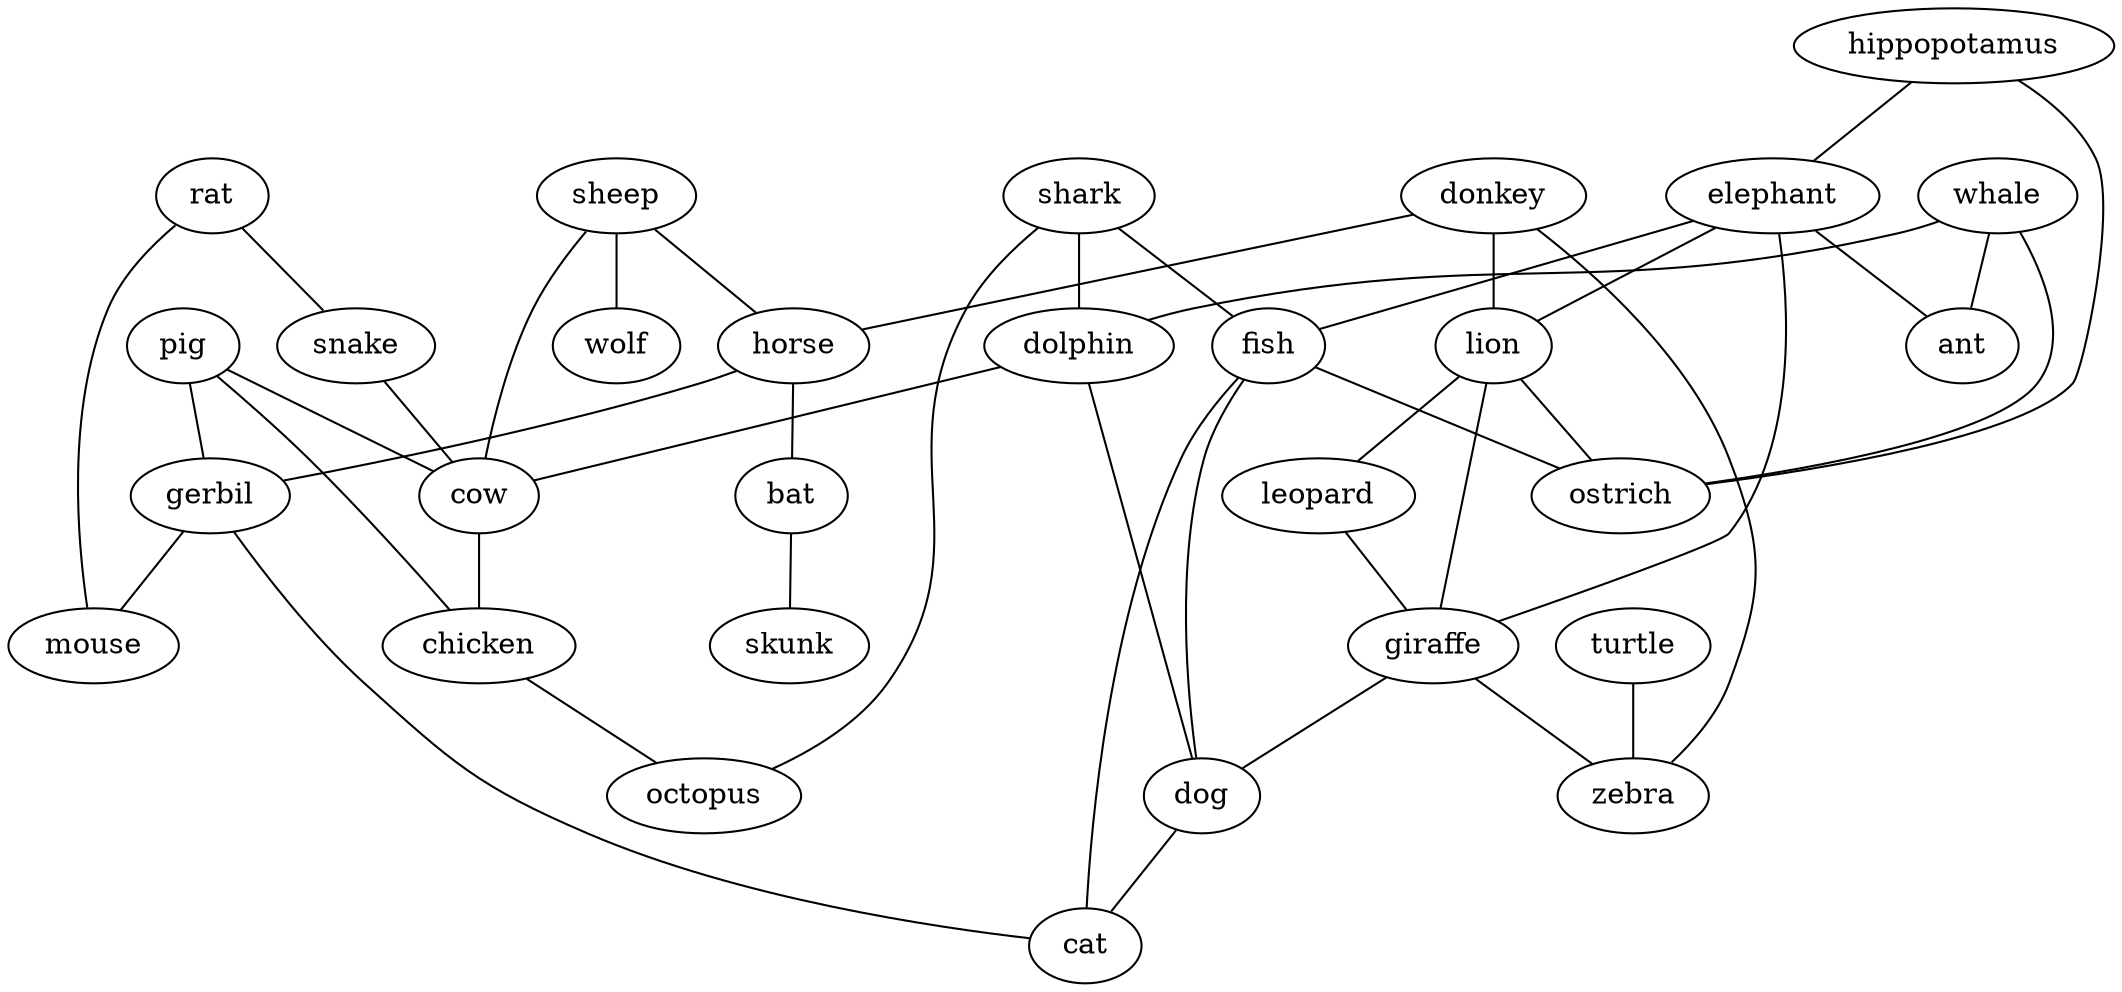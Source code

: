 strict graph  {
	donkey -- horse	 [weight=1];
	donkey -- lion	 [weight=1];
	donkey -- zebra	 [weight=1];
	shark -- fish	 [weight=1];
	shark -- dolphin	 [weight=1];
	shark -- octopus	 [weight=1];
	pig -- gerbil	 [weight=1];
	pig -- cow	 [weight=1];
	pig -- chicken	 [weight=1];
	rat -- mouse	 [weight=1];
	rat -- snake	 [weight=1];
	whale -- dolphin	 [weight=1];
	whale -- ostrich	 [weight=1];
	whale -- ant	 [weight=1];
	hippopotamus -- elephant	 [weight=1];
	hippopotamus -- ostrich	 [weight=1];
	sheep -- horse	 [weight=1];
	sheep -- cow	 [weight=1];
	sheep -- wolf	 [weight=1];
	horse -- gerbil	 [weight=1];
	horse -- bat	 [weight=1];
	gerbil -- mouse	 [weight=1];
	gerbil -- cat	 [weight=1];
	elephant -- fish	 [weight=1];
	elephant -- lion	 [weight=1];
	elephant -- giraffe	 [weight=1];
	elephant -- ant	 [weight=1];
	fish -- ostrich	 [weight=1];
	fish -- dog	 [weight=1];
	fish -- cat	 [weight=1];
	dolphin -- cow	 [weight=1];
	dolphin -- dog	 [weight=1];
	lion -- leopard	 [weight=1];
	lion -- giraffe	 [weight=1];
	lion -- ostrich	 [weight=1];
	leopard -- giraffe	 [weight=1];
	giraffe -- dog	 [weight=1];
	giraffe -- zebra	 [weight=1];
	snake -- cow	 [weight=1];
	turtle -- zebra	 [weight=1];
	bat -- skunk	 [weight=1];
	cow -- chicken	 [weight=1];
	dog -- cat	 [weight=1];
	chicken -- octopus	 [weight=1];
}
